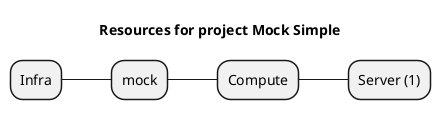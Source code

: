 @startmindmap
title Resources for project Mock Simple
skinparam monochrome true
+ Infra
++ mock
+++ Compute
++++ Server (1)
@endmindmap
